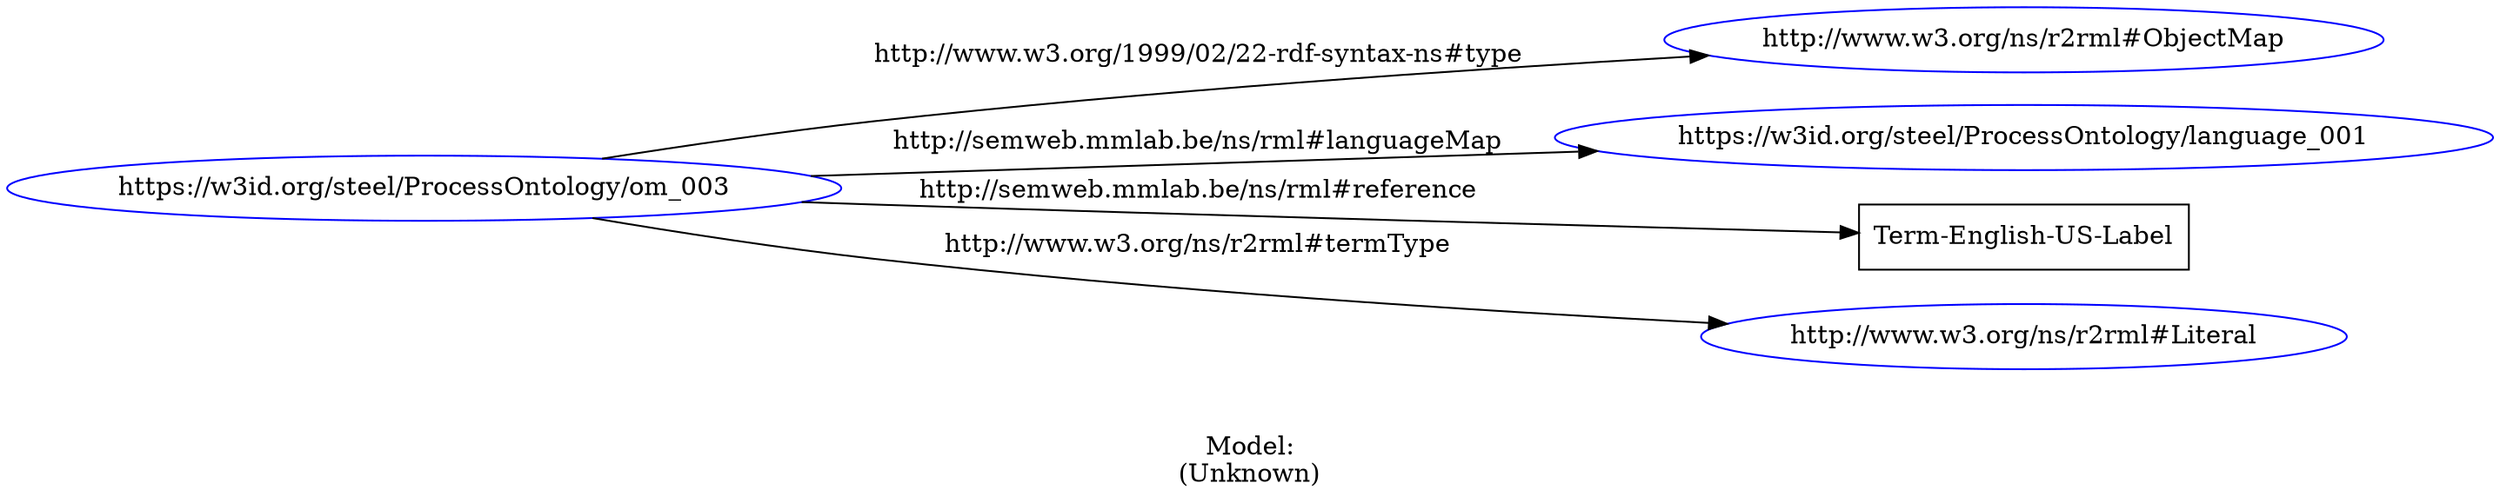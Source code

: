 digraph {
	rankdir = LR;
	charset="utf-8";

	"Rhttps://w3id.org/steel/ProcessOntology/om_003" -> "Rhttp://www.w3.org/ns/r2rml#ObjectMap" [ label="http://www.w3.org/1999/02/22-rdf-syntax-ns#type" ];
	"Rhttps://w3id.org/steel/ProcessOntology/om_003" -> "Rhttps://w3id.org/steel/ProcessOntology/language_001" [ label="http://semweb.mmlab.be/ns/rml#languageMap" ];
	"Rhttps://w3id.org/steel/ProcessOntology/om_003" -> "LTerm-English-US-Label" [ label="http://semweb.mmlab.be/ns/rml#reference" ];
	"Rhttps://w3id.org/steel/ProcessOntology/om_003" -> "Rhttp://www.w3.org/ns/r2rml#Literal" [ label="http://www.w3.org/ns/r2rml#termType" ];

	// Resources
	"Rhttps://w3id.org/steel/ProcessOntology/om_003" [ label="https://w3id.org/steel/ProcessOntology/om_003", shape = ellipse, color = blue ];
	"Rhttp://www.w3.org/ns/r2rml#ObjectMap" [ label="http://www.w3.org/ns/r2rml#ObjectMap", shape = ellipse, color = blue ];
	"Rhttps://w3id.org/steel/ProcessOntology/language_001" [ label="https://w3id.org/steel/ProcessOntology/language_001", shape = ellipse, color = blue ];
	"Rhttp://www.w3.org/ns/r2rml#Literal" [ label="http://www.w3.org/ns/r2rml#Literal", shape = ellipse, color = blue ];

	// Anonymous nodes

	// Literals
	"LTerm-English-US-Label" [ label="Term-English-US-Label", shape = record ];

	label="\n\nModel:\n(Unknown)";
}
